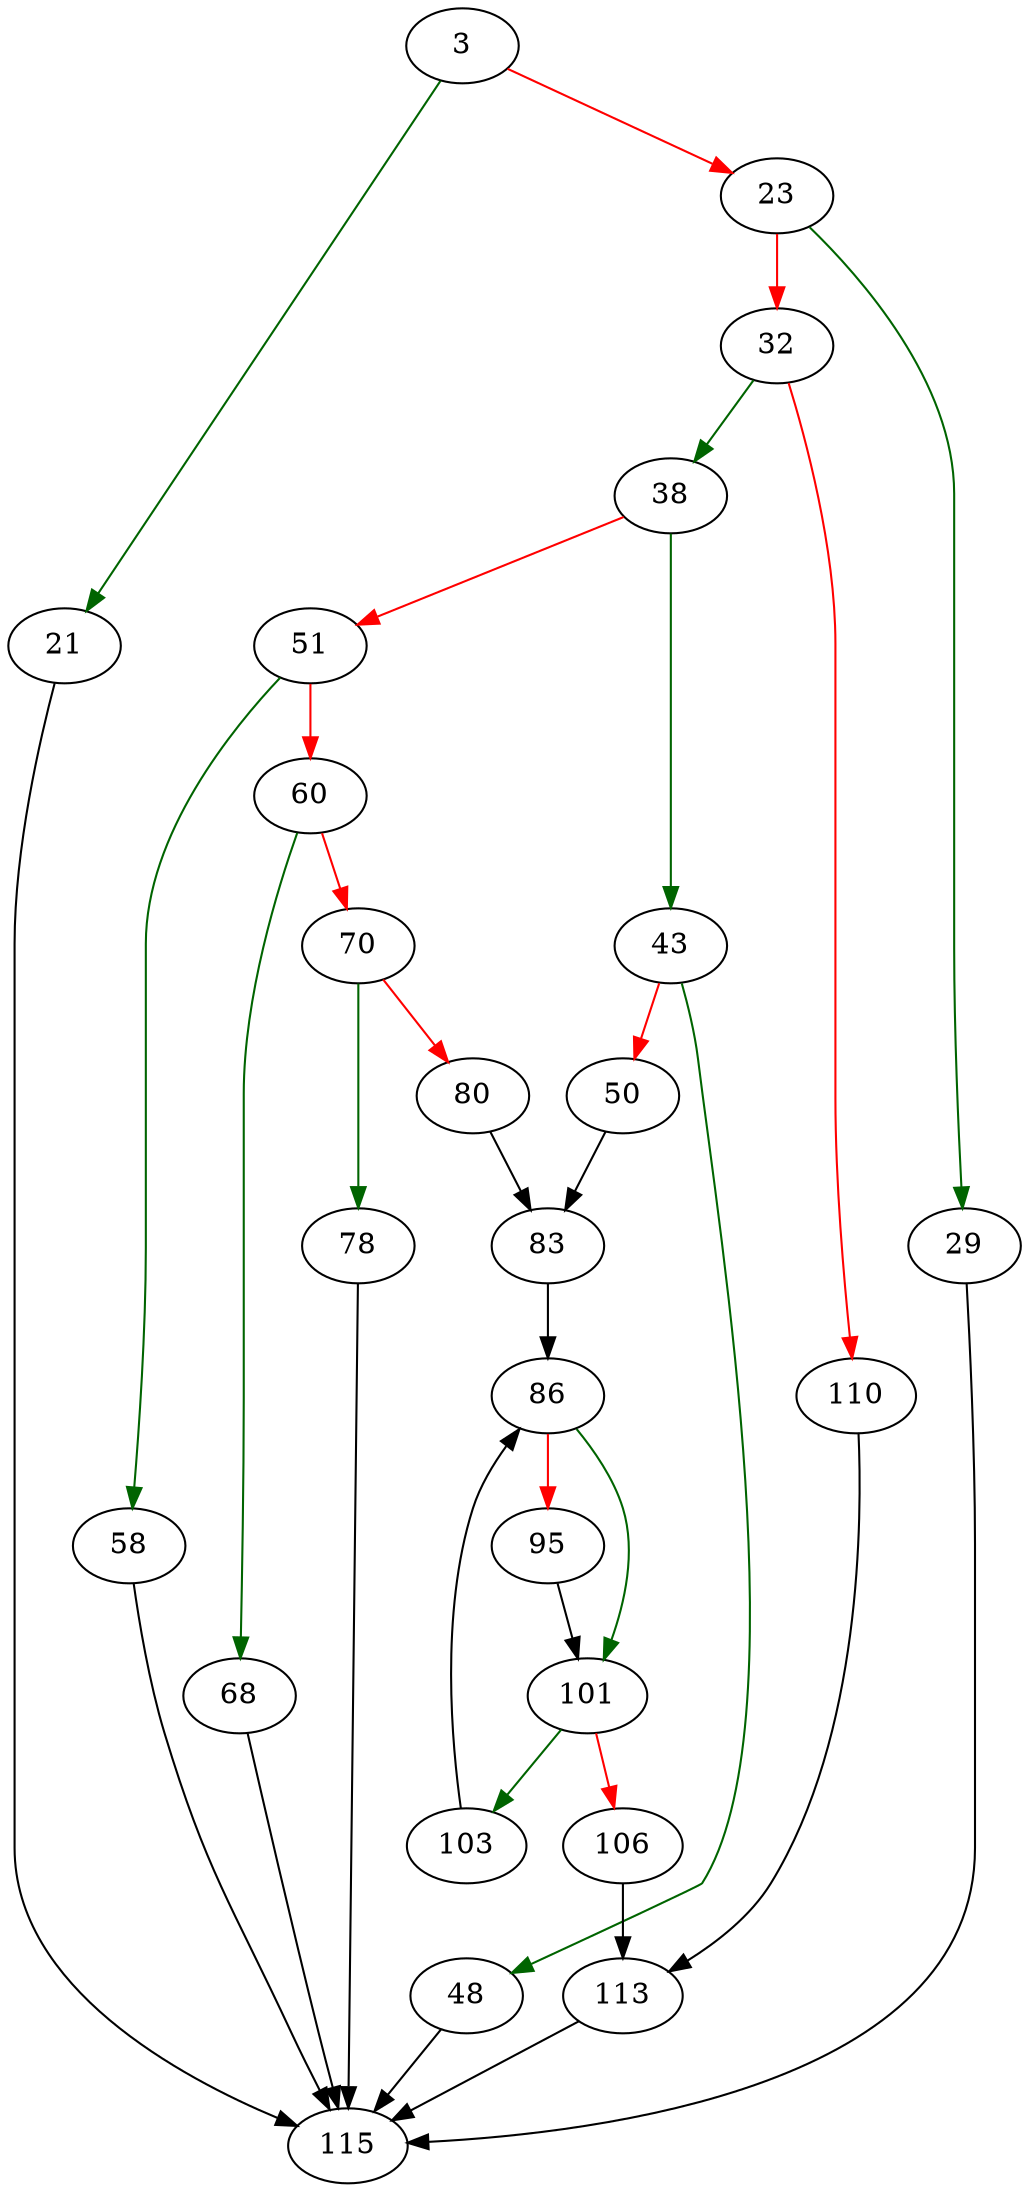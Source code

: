 strict digraph "btreeDropTable" {
	// Node definitions.
	3 [entry=true];
	21;
	23;
	115;
	29;
	32;
	38;
	110;
	43;
	51;
	48;
	50;
	83;
	58;
	60;
	68;
	70;
	78;
	80;
	86;
	101;
	95;
	103;
	106;
	113;

	// Edge definitions.
	3 -> 21 [
		color=darkgreen
		cond=true
	];
	3 -> 23 [
		color=red
		cond=false
	];
	21 -> 115;
	23 -> 29 [
		color=darkgreen
		cond=true
	];
	23 -> 32 [
		color=red
		cond=false
	];
	29 -> 115;
	32 -> 38 [
		color=darkgreen
		cond=true
	];
	32 -> 110 [
		color=red
		cond=false
	];
	38 -> 43 [
		color=darkgreen
		cond=true
	];
	38 -> 51 [
		color=red
		cond=false
	];
	110 -> 113;
	43 -> 48 [
		color=darkgreen
		cond=true
	];
	43 -> 50 [
		color=red
		cond=false
	];
	51 -> 58 [
		color=darkgreen
		cond=true
	];
	51 -> 60 [
		color=red
		cond=false
	];
	48 -> 115;
	50 -> 83;
	83 -> 86;
	58 -> 115;
	60 -> 68 [
		color=darkgreen
		cond=true
	];
	60 -> 70 [
		color=red
		cond=false
	];
	68 -> 115;
	70 -> 78 [
		color=darkgreen
		cond=true
	];
	70 -> 80 [
		color=red
		cond=false
	];
	78 -> 115;
	80 -> 83;
	86 -> 101 [
		color=darkgreen
		cond=true
	];
	86 -> 95 [
		color=red
		cond=false
	];
	101 -> 103 [
		color=darkgreen
		cond=true
	];
	101 -> 106 [
		color=red
		cond=false
	];
	95 -> 101;
	103 -> 86;
	106 -> 113;
	113 -> 115;
}
